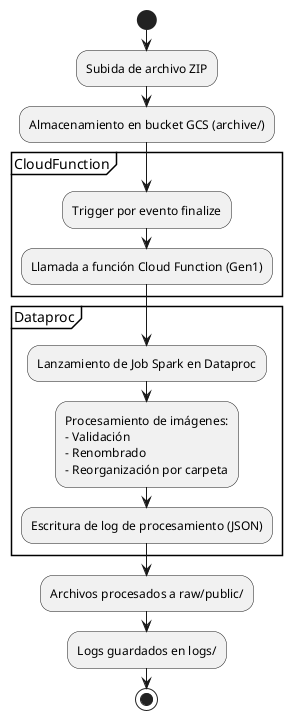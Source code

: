 @startuml architecture_pipeline
start

:Subida de archivo ZIP;
:Almacenamiento en bucket GCS (archive/);

partition CloudFunction {
  :Trigger por evento finalize;
  :Llamada a función Cloud Function (Gen1);
}

partition Dataproc {
  :Lanzamiento de Job Spark en Dataproc;
  :Procesamiento de imágenes:
  - Validación
  - Renombrado
  - Reorganización por carpeta;
  :Escritura de log de procesamiento (JSON);
}

:Archivos procesados a raw/public/;
:Logs guardados en logs/;

stop
@enduml
